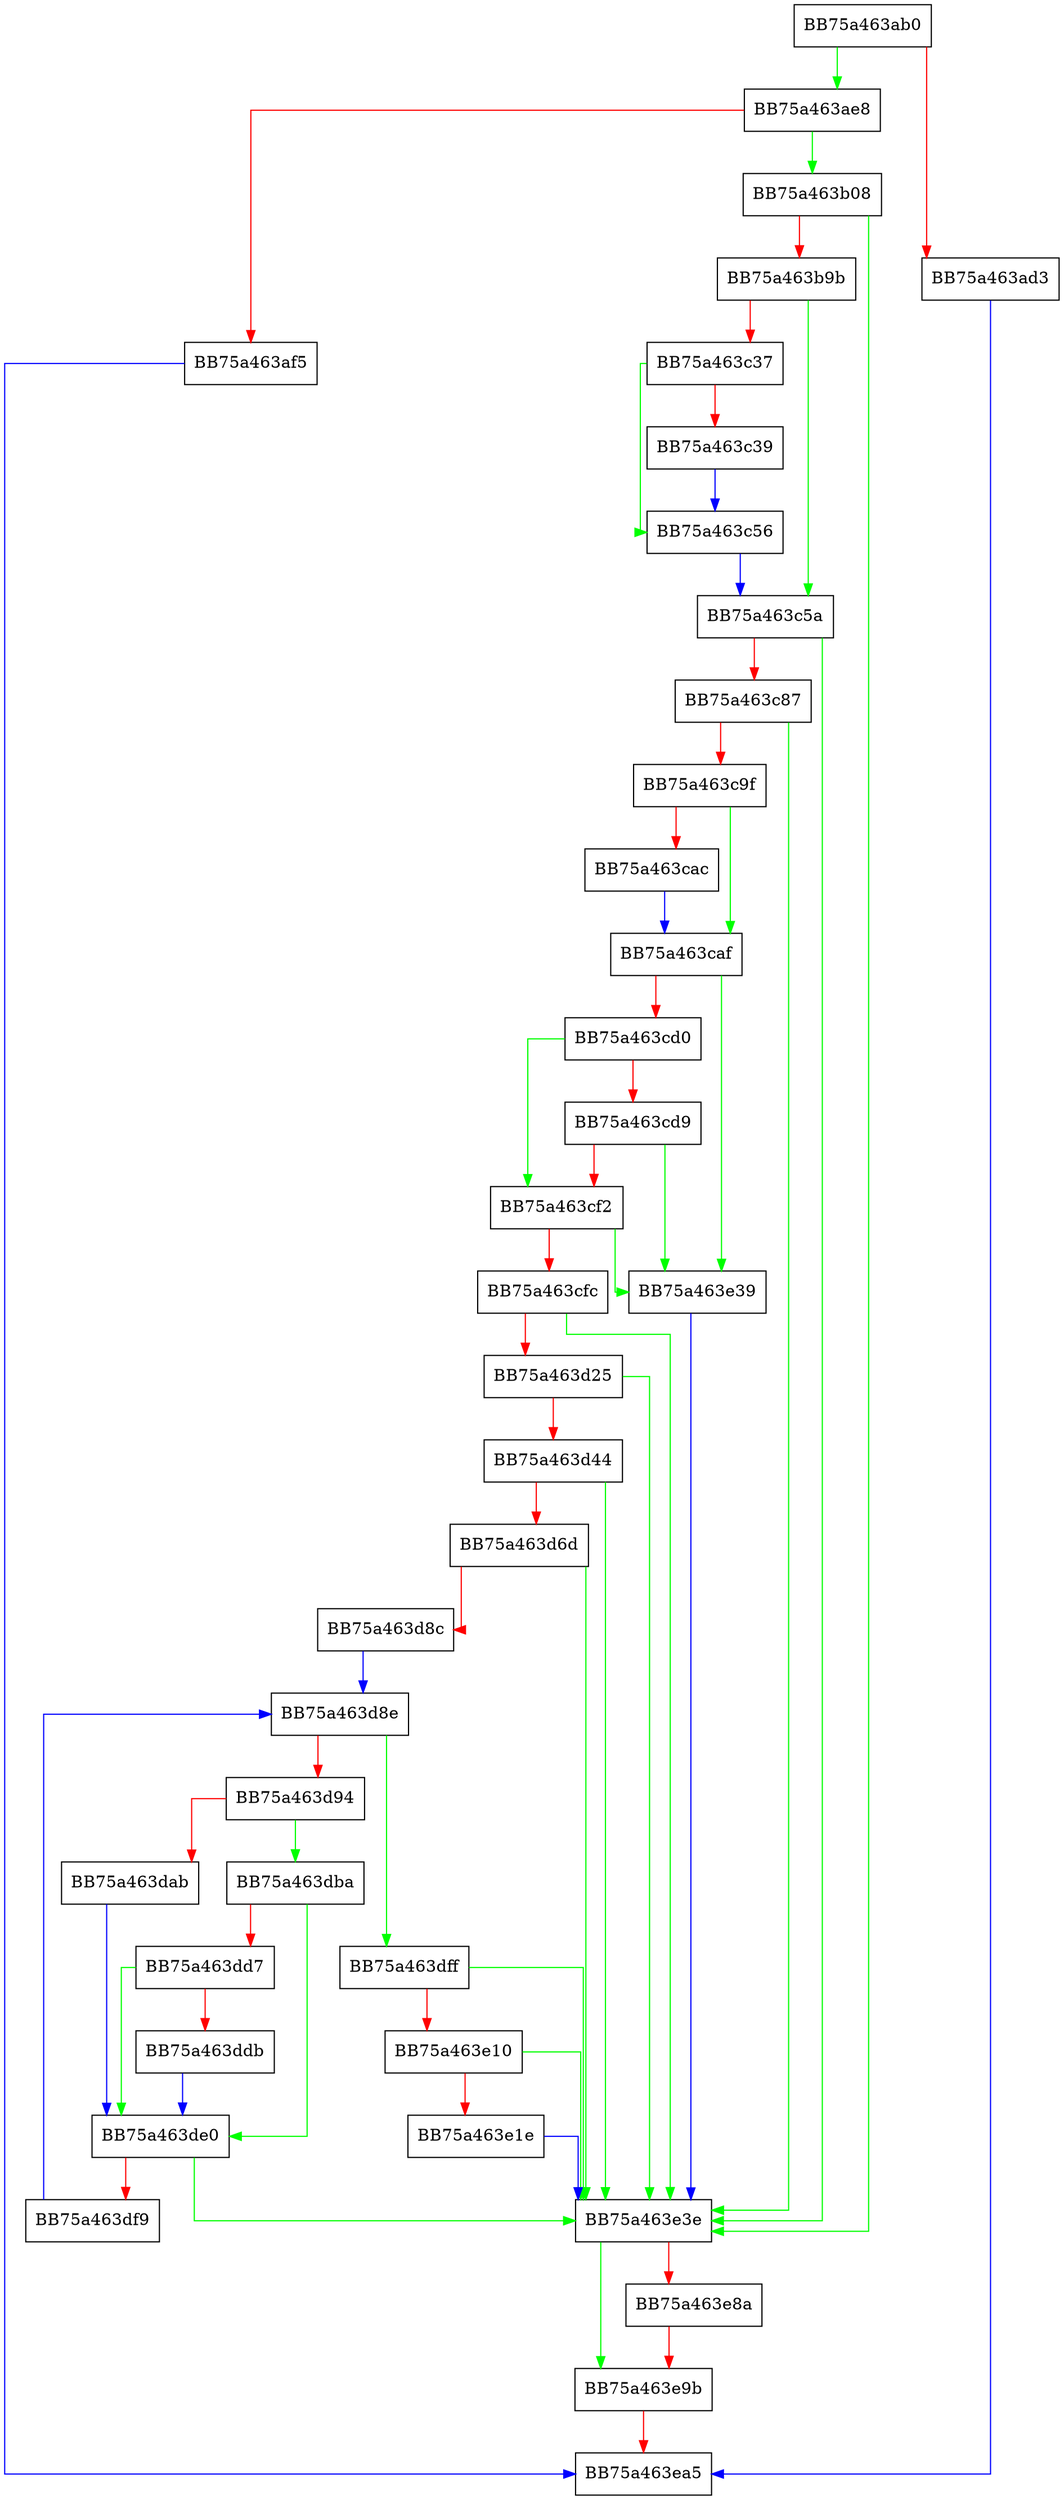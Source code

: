 digraph sqlite3RunVacuum {
  node [shape="box"];
  graph [splines=ortho];
  BB75a463ab0 -> BB75a463ae8 [color="green"];
  BB75a463ab0 -> BB75a463ad3 [color="red"];
  BB75a463ad3 -> BB75a463ea5 [color="blue"];
  BB75a463ae8 -> BB75a463b08 [color="green"];
  BB75a463ae8 -> BB75a463af5 [color="red"];
  BB75a463af5 -> BB75a463ea5 [color="blue"];
  BB75a463b08 -> BB75a463e3e [color="green"];
  BB75a463b08 -> BB75a463b9b [color="red"];
  BB75a463b9b -> BB75a463c5a [color="green"];
  BB75a463b9b -> BB75a463c37 [color="red"];
  BB75a463c37 -> BB75a463c56 [color="green"];
  BB75a463c37 -> BB75a463c39 [color="red"];
  BB75a463c39 -> BB75a463c56 [color="blue"];
  BB75a463c56 -> BB75a463c5a [color="blue"];
  BB75a463c5a -> BB75a463e3e [color="green"];
  BB75a463c5a -> BB75a463c87 [color="red"];
  BB75a463c87 -> BB75a463e3e [color="green"];
  BB75a463c87 -> BB75a463c9f [color="red"];
  BB75a463c9f -> BB75a463caf [color="green"];
  BB75a463c9f -> BB75a463cac [color="red"];
  BB75a463cac -> BB75a463caf [color="blue"];
  BB75a463caf -> BB75a463e39 [color="green"];
  BB75a463caf -> BB75a463cd0 [color="red"];
  BB75a463cd0 -> BB75a463cf2 [color="green"];
  BB75a463cd0 -> BB75a463cd9 [color="red"];
  BB75a463cd9 -> BB75a463e39 [color="green"];
  BB75a463cd9 -> BB75a463cf2 [color="red"];
  BB75a463cf2 -> BB75a463e39 [color="green"];
  BB75a463cf2 -> BB75a463cfc [color="red"];
  BB75a463cfc -> BB75a463e3e [color="green"];
  BB75a463cfc -> BB75a463d25 [color="red"];
  BB75a463d25 -> BB75a463e3e [color="green"];
  BB75a463d25 -> BB75a463d44 [color="red"];
  BB75a463d44 -> BB75a463e3e [color="green"];
  BB75a463d44 -> BB75a463d6d [color="red"];
  BB75a463d6d -> BB75a463e3e [color="green"];
  BB75a463d6d -> BB75a463d8c [color="red"];
  BB75a463d8c -> BB75a463d8e [color="blue"];
  BB75a463d8e -> BB75a463dff [color="green"];
  BB75a463d8e -> BB75a463d94 [color="red"];
  BB75a463d94 -> BB75a463dba [color="green"];
  BB75a463d94 -> BB75a463dab [color="red"];
  BB75a463dab -> BB75a463de0 [color="blue"];
  BB75a463dba -> BB75a463de0 [color="green"];
  BB75a463dba -> BB75a463dd7 [color="red"];
  BB75a463dd7 -> BB75a463de0 [color="green"];
  BB75a463dd7 -> BB75a463ddb [color="red"];
  BB75a463ddb -> BB75a463de0 [color="blue"];
  BB75a463de0 -> BB75a463e3e [color="green"];
  BB75a463de0 -> BB75a463df9 [color="red"];
  BB75a463df9 -> BB75a463d8e [color="blue"];
  BB75a463dff -> BB75a463e3e [color="green"];
  BB75a463dff -> BB75a463e10 [color="red"];
  BB75a463e10 -> BB75a463e3e [color="green"];
  BB75a463e10 -> BB75a463e1e [color="red"];
  BB75a463e1e -> BB75a463e3e [color="blue"];
  BB75a463e39 -> BB75a463e3e [color="blue"];
  BB75a463e3e -> BB75a463e9b [color="green"];
  BB75a463e3e -> BB75a463e8a [color="red"];
  BB75a463e8a -> BB75a463e9b [color="red"];
  BB75a463e9b -> BB75a463ea5 [color="red"];
}
